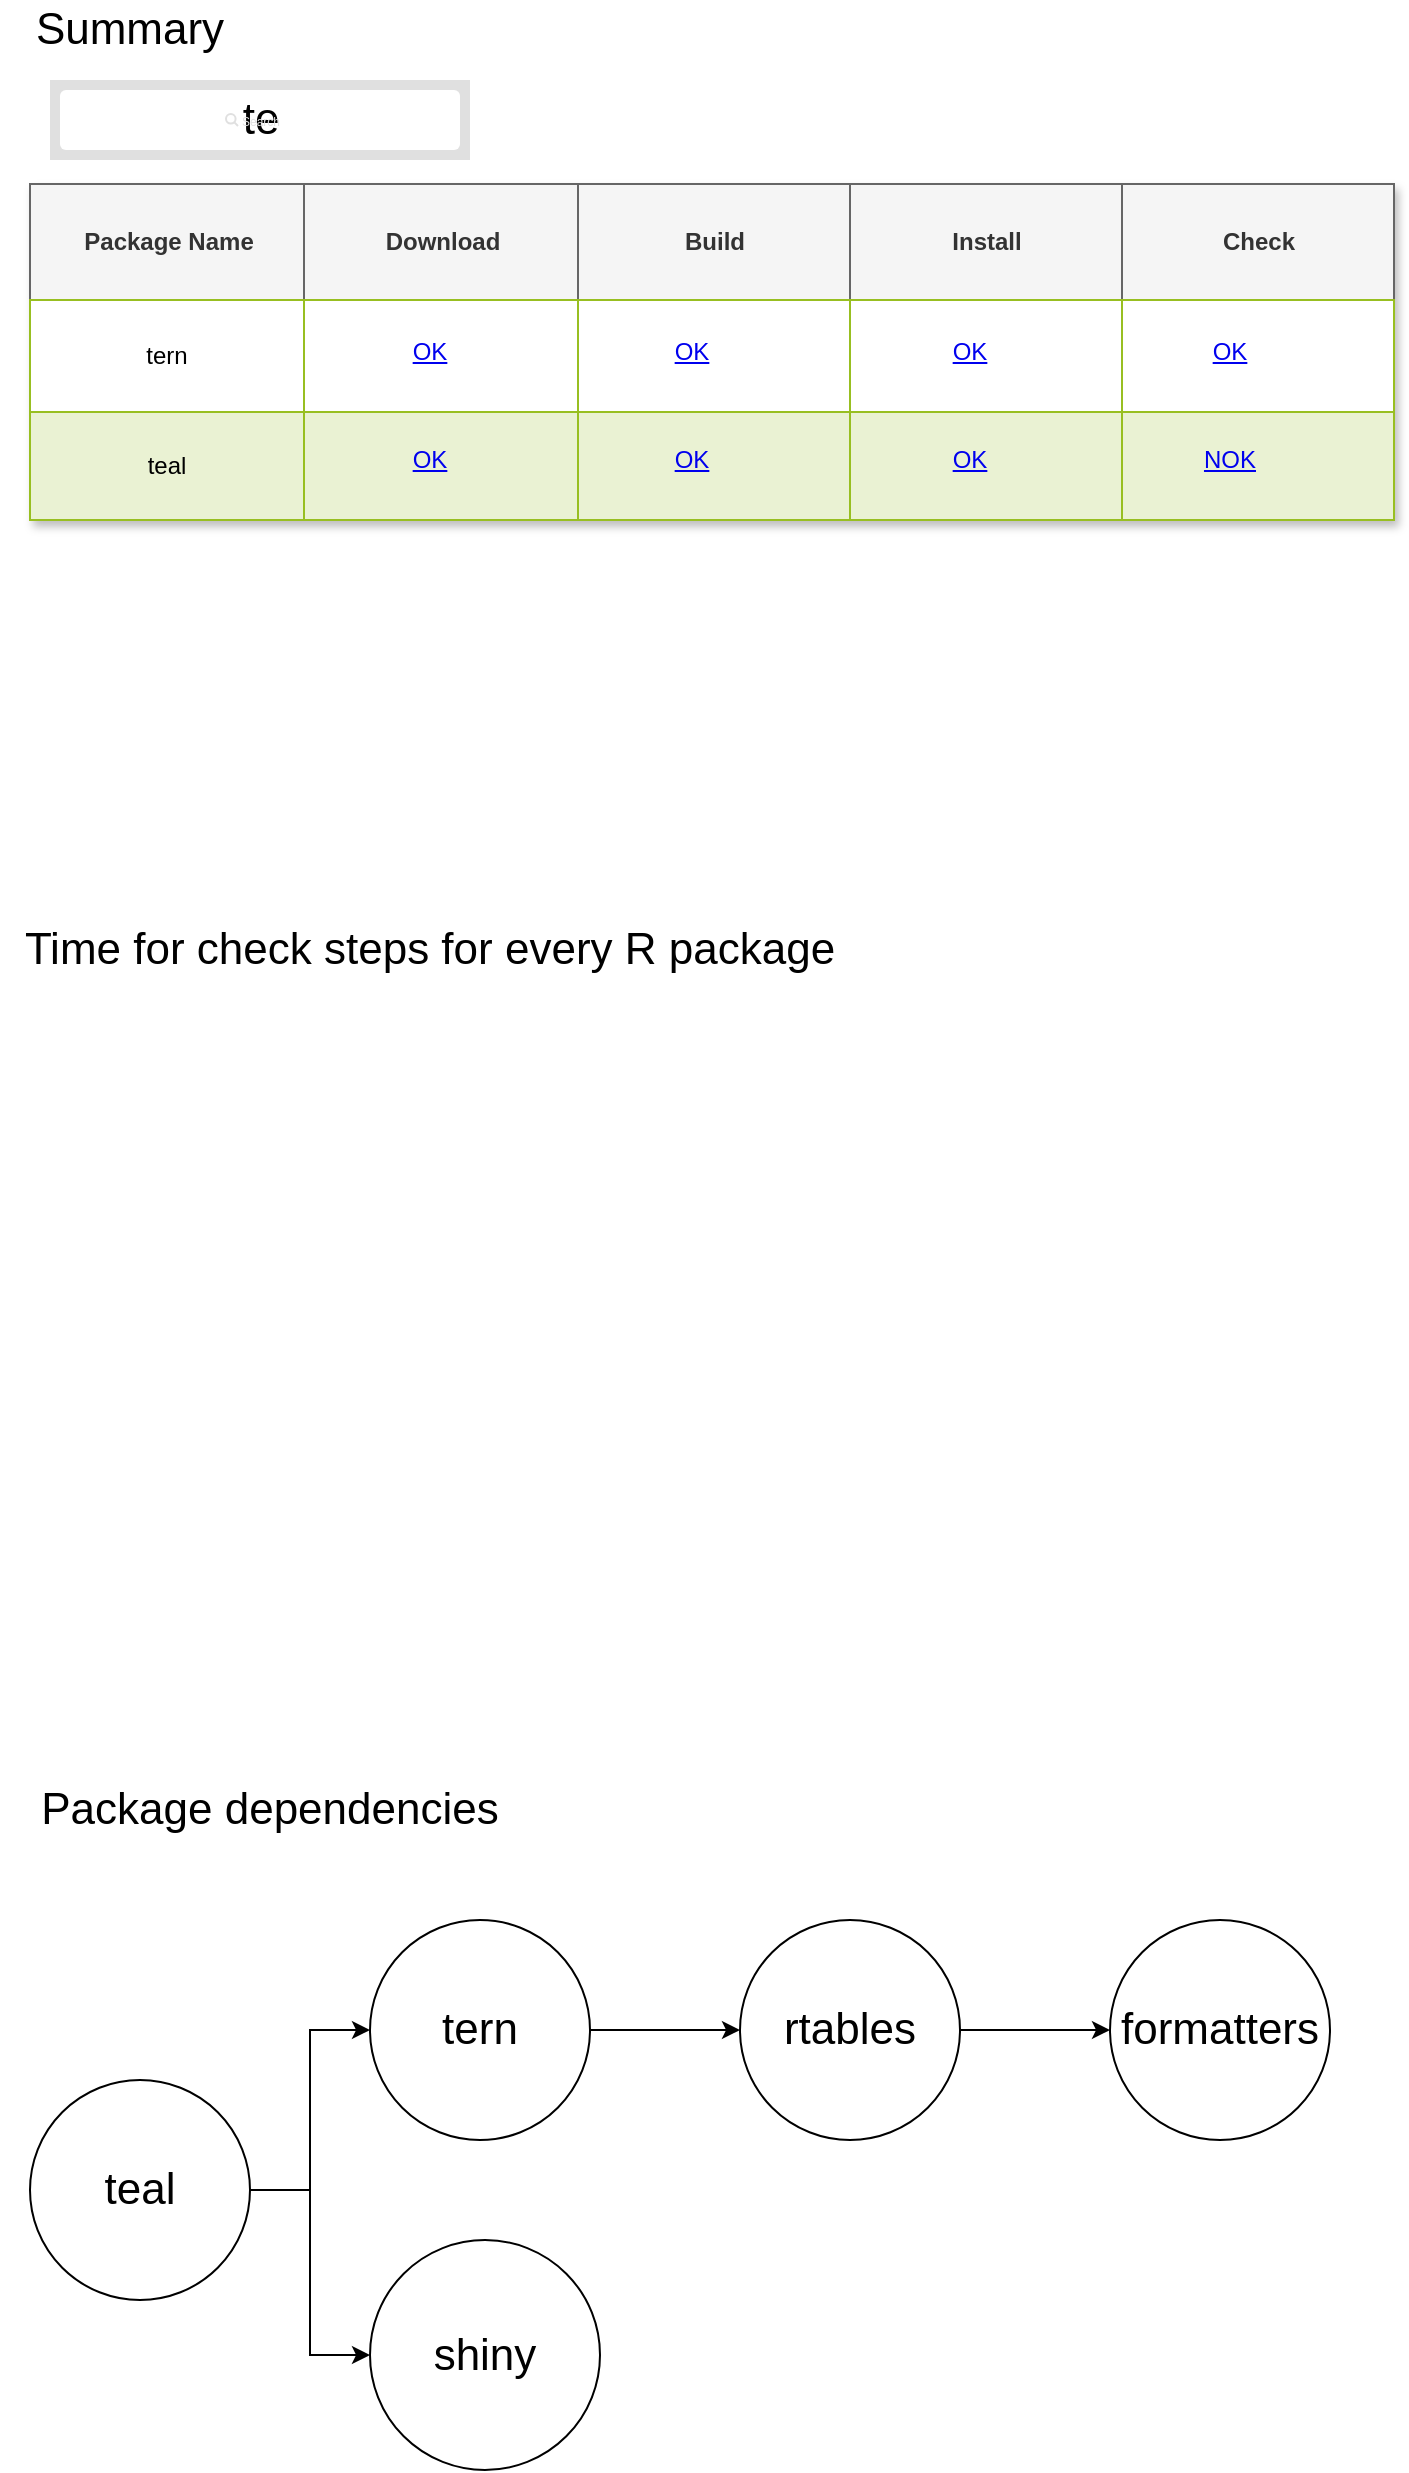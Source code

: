 <mxfile version="20.5.3" type="device"><diagram id="enTZ7yxru6s4AC8vw3U7" name="Page-1"><mxGraphModel dx="1383" dy="744" grid="1" gridSize="10" guides="1" tooltips="1" connect="1" arrows="1" fold="1" page="1" pageScale="1" pageWidth="850" pageHeight="1100" math="0" shadow="0"><root><mxCell id="0"/><mxCell id="1" parent="0"/><mxCell id="q_OBqEF6045BNZrZkc5F-1" value="Assets" style="childLayout=tableLayout;recursiveResize=0;strokeColor=#98bf21;fillColor=#A7C942;shadow=1;" vertex="1" parent="1"><mxGeometry x="120" y="112" width="682" height="168" as="geometry"/></mxCell><mxCell id="q_OBqEF6045BNZrZkc5F-2" style="shape=tableRow;horizontal=0;startSize=0;swimlaneHead=0;swimlaneBody=0;top=0;left=0;bottom=0;right=0;dropTarget=0;collapsible=0;recursiveResize=0;expand=0;fontStyle=0;strokeColor=inherit;fillColor=#ffffff;" vertex="1" parent="q_OBqEF6045BNZrZkc5F-1"><mxGeometry width="682" height="58" as="geometry"/></mxCell><mxCell id="q_OBqEF6045BNZrZkc5F-3" value="Package Name" style="connectable=0;recursiveResize=0;strokeColor=#666666;fillColor=#f5f5f5;align=center;fontStyle=1;fontColor=#333333;html=1;" vertex="1" parent="q_OBqEF6045BNZrZkc5F-2"><mxGeometry width="137" height="58" as="geometry"><mxRectangle width="137" height="58" as="alternateBounds"/></mxGeometry></mxCell><mxCell id="q_OBqEF6045BNZrZkc5F-4" value="Download" style="connectable=0;recursiveResize=0;align=center;fontStyle=1;html=1;fillColor=#f5f5f5;fontColor=#333333;strokeColor=#666666;" vertex="1" parent="q_OBqEF6045BNZrZkc5F-2"><mxGeometry x="137" width="137" height="58" as="geometry"><mxRectangle width="137" height="58" as="alternateBounds"/></mxGeometry></mxCell><mxCell id="q_OBqEF6045BNZrZkc5F-5" value="Build" style="connectable=0;recursiveResize=0;align=center;fontStyle=1;html=1;fillColor=#f5f5f5;fontColor=#333333;strokeColor=#666666;" vertex="1" parent="q_OBqEF6045BNZrZkc5F-2"><mxGeometry x="274" width="136" height="58" as="geometry"><mxRectangle width="136" height="58" as="alternateBounds"/></mxGeometry></mxCell><mxCell id="q_OBqEF6045BNZrZkc5F-98" value="Install" style="connectable=0;recursiveResize=0;align=center;fontStyle=1;html=1;fillColor=#f5f5f5;fontColor=#333333;strokeColor=#666666;" vertex="1" parent="q_OBqEF6045BNZrZkc5F-2"><mxGeometry x="410" width="136" height="58" as="geometry"><mxRectangle width="136" height="58" as="alternateBounds"/></mxGeometry></mxCell><mxCell id="q_OBqEF6045BNZrZkc5F-103" value="Check" style="connectable=0;recursiveResize=0;align=center;fontStyle=1;html=1;fillColor=#f5f5f5;fontColor=#333333;strokeColor=#666666;" vertex="1" parent="q_OBqEF6045BNZrZkc5F-2"><mxGeometry x="546" width="136" height="58" as="geometry"><mxRectangle width="136" height="58" as="alternateBounds"/></mxGeometry></mxCell><mxCell id="q_OBqEF6045BNZrZkc5F-6" value="" style="shape=tableRow;horizontal=0;startSize=0;swimlaneHead=0;swimlaneBody=0;top=0;left=0;bottom=0;right=0;dropTarget=0;collapsible=0;recursiveResize=0;expand=0;fontStyle=0;strokeColor=inherit;fillColor=#ffffff;" vertex="1" parent="q_OBqEF6045BNZrZkc5F-1"><mxGeometry y="58" width="682" height="56" as="geometry"/></mxCell><mxCell id="q_OBqEF6045BNZrZkc5F-7" value="tern" style="connectable=0;recursiveResize=0;strokeColor=inherit;fillColor=inherit;align=center;whiteSpace=wrap;html=1;" vertex="1" parent="q_OBqEF6045BNZrZkc5F-6"><mxGeometry width="137" height="56" as="geometry"><mxRectangle width="137" height="56" as="alternateBounds"/></mxGeometry></mxCell><mxCell id="q_OBqEF6045BNZrZkc5F-8" value="" style="connectable=0;recursiveResize=0;strokeColor=inherit;fillColor=inherit;align=center;whiteSpace=wrap;html=1;" vertex="1" parent="q_OBqEF6045BNZrZkc5F-6"><mxGeometry x="137" width="137" height="56" as="geometry"><mxRectangle width="137" height="56" as="alternateBounds"/></mxGeometry></mxCell><mxCell id="q_OBqEF6045BNZrZkc5F-9" value="" style="connectable=0;recursiveResize=0;strokeColor=inherit;fillColor=inherit;align=center;whiteSpace=wrap;html=1;" vertex="1" parent="q_OBqEF6045BNZrZkc5F-6"><mxGeometry x="274" width="136" height="56" as="geometry"><mxRectangle width="136" height="56" as="alternateBounds"/></mxGeometry></mxCell><mxCell id="q_OBqEF6045BNZrZkc5F-99" style="connectable=0;recursiveResize=0;strokeColor=inherit;fillColor=inherit;align=center;whiteSpace=wrap;html=1;" vertex="1" parent="q_OBqEF6045BNZrZkc5F-6"><mxGeometry x="410" width="136" height="56" as="geometry"><mxRectangle width="136" height="56" as="alternateBounds"/></mxGeometry></mxCell><mxCell id="q_OBqEF6045BNZrZkc5F-104" style="connectable=0;recursiveResize=0;strokeColor=inherit;fillColor=inherit;align=center;whiteSpace=wrap;html=1;" vertex="1" parent="q_OBqEF6045BNZrZkc5F-6"><mxGeometry x="546" width="136" height="56" as="geometry"><mxRectangle width="136" height="56" as="alternateBounds"/></mxGeometry></mxCell><mxCell id="q_OBqEF6045BNZrZkc5F-10" value="" style="shape=tableRow;horizontal=0;startSize=0;swimlaneHead=0;swimlaneBody=0;top=0;left=0;bottom=0;right=0;dropTarget=0;collapsible=0;recursiveResize=0;expand=0;fontStyle=1;strokeColor=inherit;fillColor=#EAF2D3;" vertex="1" parent="q_OBqEF6045BNZrZkc5F-1"><mxGeometry y="114" width="682" height="54" as="geometry"/></mxCell><mxCell id="q_OBqEF6045BNZrZkc5F-11" value="teal" style="connectable=0;recursiveResize=0;strokeColor=inherit;fillColor=inherit;whiteSpace=wrap;html=1;" vertex="1" parent="q_OBqEF6045BNZrZkc5F-10"><mxGeometry width="137" height="54" as="geometry"><mxRectangle width="137" height="54" as="alternateBounds"/></mxGeometry></mxCell><mxCell id="q_OBqEF6045BNZrZkc5F-12" value="" style="connectable=0;recursiveResize=0;strokeColor=inherit;fillColor=inherit;whiteSpace=wrap;html=1;" vertex="1" parent="q_OBqEF6045BNZrZkc5F-10"><mxGeometry x="137" width="137" height="54" as="geometry"><mxRectangle width="137" height="54" as="alternateBounds"/></mxGeometry></mxCell><mxCell id="q_OBqEF6045BNZrZkc5F-13" value="" style="connectable=0;recursiveResize=0;strokeColor=inherit;fillColor=inherit;whiteSpace=wrap;html=1;" vertex="1" parent="q_OBqEF6045BNZrZkc5F-10"><mxGeometry x="274" width="136" height="54" as="geometry"><mxRectangle width="136" height="54" as="alternateBounds"/></mxGeometry></mxCell><mxCell id="q_OBqEF6045BNZrZkc5F-100" style="connectable=0;recursiveResize=0;strokeColor=inherit;fillColor=inherit;whiteSpace=wrap;html=1;" vertex="1" parent="q_OBqEF6045BNZrZkc5F-10"><mxGeometry x="410" width="136" height="54" as="geometry"><mxRectangle width="136" height="54" as="alternateBounds"/></mxGeometry></mxCell><mxCell id="q_OBqEF6045BNZrZkc5F-105" style="connectable=0;recursiveResize=0;strokeColor=inherit;fillColor=inherit;whiteSpace=wrap;html=1;" vertex="1" parent="q_OBqEF6045BNZrZkc5F-10"><mxGeometry x="546" width="136" height="54" as="geometry"><mxRectangle width="136" height="54" as="alternateBounds"/></mxGeometry></mxCell><UserObject label="OK" link="https://www.draw.io" id="q_OBqEF6045BNZrZkc5F-108"><mxCell style="text;html=1;strokeColor=none;fillColor=none;whiteSpace=wrap;align=center;verticalAlign=middle;fontColor=#0000EE;fontStyle=4;" vertex="1" parent="1"><mxGeometry x="560" y="176" width="60" height="40" as="geometry"/></mxCell></UserObject><UserObject label="OK" link="https://www.draw.io" id="q_OBqEF6045BNZrZkc5F-109"><mxCell style="text;html=1;strokeColor=none;fillColor=none;whiteSpace=wrap;align=center;verticalAlign=middle;fontColor=#0000EE;fontStyle=4;" vertex="1" parent="1"><mxGeometry x="290" y="176" width="60" height="40" as="geometry"/></mxCell></UserObject><UserObject label="OK" link="https://www.draw.io" id="q_OBqEF6045BNZrZkc5F-110"><mxCell style="text;html=1;strokeColor=none;fillColor=none;whiteSpace=wrap;align=center;verticalAlign=middle;fontColor=#0000EE;fontStyle=4;" vertex="1" parent="1"><mxGeometry x="421" y="176" width="60" height="40" as="geometry"/></mxCell></UserObject><UserObject label="OK" link="https://www.draw.io" id="q_OBqEF6045BNZrZkc5F-111"><mxCell style="text;html=1;strokeColor=none;fillColor=none;whiteSpace=wrap;align=center;verticalAlign=middle;fontColor=#0000EE;fontStyle=4;" vertex="1" parent="1"><mxGeometry x="690" y="176" width="60" height="40" as="geometry"/></mxCell></UserObject><UserObject label="OK" link="https://www.draw.io" id="q_OBqEF6045BNZrZkc5F-112"><mxCell style="text;html=1;strokeColor=none;fillColor=none;whiteSpace=wrap;align=center;verticalAlign=middle;fontColor=#0000EE;fontStyle=4;" vertex="1" parent="1"><mxGeometry x="290" y="230" width="60" height="40" as="geometry"/></mxCell></UserObject><UserObject label="OK" link="https://www.draw.io" id="q_OBqEF6045BNZrZkc5F-113"><mxCell style="text;html=1;strokeColor=none;fillColor=none;whiteSpace=wrap;align=center;verticalAlign=middle;fontColor=#0000EE;fontStyle=4;" vertex="1" parent="1"><mxGeometry x="421" y="230" width="60" height="40" as="geometry"/></mxCell></UserObject><UserObject label="OK" link="https://www.draw.io" id="q_OBqEF6045BNZrZkc5F-114"><mxCell style="text;html=1;strokeColor=none;fillColor=none;whiteSpace=wrap;align=center;verticalAlign=middle;fontColor=#0000EE;fontStyle=4;" vertex="1" parent="1"><mxGeometry x="560" y="230" width="60" height="40" as="geometry"/></mxCell></UserObject><UserObject label="NOK" link="https://www.draw.io" id="q_OBqEF6045BNZrZkc5F-115"><mxCell style="text;html=1;strokeColor=none;fillColor=none;whiteSpace=wrap;align=center;verticalAlign=middle;fontColor=#0000EE;fontStyle=4;" vertex="1" parent="1"><mxGeometry x="690" y="230" width="60" height="40" as="geometry"/></mxCell></UserObject><mxCell id="q_OBqEF6045BNZrZkc5F-116" value="" style="shape=rect;fillColor=#e0e0e0;strokeColor=none;" vertex="1" parent="1"><mxGeometry x="130" y="60" width="210" height="40" as="geometry"/></mxCell><mxCell id="q_OBqEF6045BNZrZkc5F-117" value="&lt;font style=&quot;font-size: 22px;&quot;&gt;te&lt;/font&gt;" style="html=1;strokeWidth=1;shadow=0;dashed=0;shape=mxgraph.ios7ui.marginRect;rx=3;ry=3;rectMargin=5;strokeColor=none;" vertex="1" parent="q_OBqEF6045BNZrZkc5F-116"><mxGeometry width="210" height="40" as="geometry"/></mxCell><mxCell id="q_OBqEF6045BNZrZkc5F-118" value="Search" style="shape=mxgraph.ios7.icons.looking_glass;strokeColor=#e0e0e0;fillColor=none;fontColor=#e0e0e0;labelPosition=right;verticalLabelPosition=middle;align=left;verticalAlign=middle;fontSize=6;fontStyle=0;spacingTop=2;sketch=0;" vertex="1" parent="q_OBqEF6045BNZrZkc5F-116"><mxGeometry x="0.5" y="0.5" width="6" height="6" relative="1" as="geometry"><mxPoint x="-17" y="-3" as="offset"/></mxGeometry></mxCell><mxCell id="q_OBqEF6045BNZrZkc5F-120" value="" style="shape=image;html=1;verticalAlign=top;verticalLabelPosition=bottom;labelBackgroundColor=#ffffff;imageAspect=0;aspect=fixed;image=https://cdn4.iconfinder.com/data/icons/iphone-calculator-shopping-report/128/barChart.png;fontSize=22;imageBackground=none;" vertex="1" parent="1"><mxGeometry x="120" y="500" width="280" height="280" as="geometry"/></mxCell><mxCell id="q_OBqEF6045BNZrZkc5F-123" value="Time for check steps for every R package" style="text;html=1;strokeColor=none;fillColor=none;align=center;verticalAlign=middle;whiteSpace=wrap;rounded=0;fontSize=22;" vertex="1" parent="1"><mxGeometry x="105" y="480" width="430" height="30" as="geometry"/></mxCell><mxCell id="q_OBqEF6045BNZrZkc5F-130" style="edgeStyle=orthogonalEdgeStyle;rounded=0;orthogonalLoop=1;jettySize=auto;html=1;fontSize=22;" edge="1" parent="1" source="q_OBqEF6045BNZrZkc5F-124" target="q_OBqEF6045BNZrZkc5F-125"><mxGeometry relative="1" as="geometry"/></mxCell><mxCell id="q_OBqEF6045BNZrZkc5F-131" style="edgeStyle=orthogonalEdgeStyle;rounded=0;orthogonalLoop=1;jettySize=auto;html=1;fontSize=22;" edge="1" parent="1" source="q_OBqEF6045BNZrZkc5F-124" target="q_OBqEF6045BNZrZkc5F-126"><mxGeometry relative="1" as="geometry"/></mxCell><mxCell id="q_OBqEF6045BNZrZkc5F-124" value="teal" style="ellipse;whiteSpace=wrap;html=1;aspect=fixed;fontSize=22;" vertex="1" parent="1"><mxGeometry x="120" y="1060" width="110" height="110" as="geometry"/></mxCell><mxCell id="q_OBqEF6045BNZrZkc5F-132" style="edgeStyle=orthogonalEdgeStyle;rounded=0;orthogonalLoop=1;jettySize=auto;html=1;fontSize=22;" edge="1" parent="1" source="q_OBqEF6045BNZrZkc5F-125" target="q_OBqEF6045BNZrZkc5F-127"><mxGeometry relative="1" as="geometry"/></mxCell><mxCell id="q_OBqEF6045BNZrZkc5F-125" value="tern" style="ellipse;whiteSpace=wrap;html=1;aspect=fixed;fontSize=22;" vertex="1" parent="1"><mxGeometry x="290" y="980" width="110" height="110" as="geometry"/></mxCell><mxCell id="q_OBqEF6045BNZrZkc5F-126" value="shiny" style="ellipse;whiteSpace=wrap;html=1;aspect=fixed;fontSize=22;" vertex="1" parent="1"><mxGeometry x="290" y="1140" width="115" height="115" as="geometry"/></mxCell><mxCell id="q_OBqEF6045BNZrZkc5F-133" style="edgeStyle=orthogonalEdgeStyle;rounded=0;orthogonalLoop=1;jettySize=auto;html=1;fontSize=22;" edge="1" parent="1" source="q_OBqEF6045BNZrZkc5F-127" target="q_OBqEF6045BNZrZkc5F-128"><mxGeometry relative="1" as="geometry"/></mxCell><mxCell id="q_OBqEF6045BNZrZkc5F-127" value="rtables" style="ellipse;whiteSpace=wrap;html=1;aspect=fixed;fontSize=22;" vertex="1" parent="1"><mxGeometry x="475" y="980" width="110" height="110" as="geometry"/></mxCell><mxCell id="q_OBqEF6045BNZrZkc5F-128" value="formatters" style="ellipse;whiteSpace=wrap;html=1;aspect=fixed;fontSize=22;" vertex="1" parent="1"><mxGeometry x="660" y="980" width="110" height="110" as="geometry"/></mxCell><mxCell id="q_OBqEF6045BNZrZkc5F-129" value="Package dependencies" style="text;html=1;strokeColor=none;fillColor=none;align=center;verticalAlign=middle;whiteSpace=wrap;rounded=0;fontSize=22;" vertex="1" parent="1"><mxGeometry x="110" y="910" width="260" height="30" as="geometry"/></mxCell><mxCell id="q_OBqEF6045BNZrZkc5F-136" value="Summary" style="text;html=1;strokeColor=none;fillColor=none;align=center;verticalAlign=middle;whiteSpace=wrap;rounded=0;fontSize=22;" vertex="1" parent="1"><mxGeometry x="120" y="20" width="100" height="30" as="geometry"/></mxCell></root></mxGraphModel></diagram></mxfile>